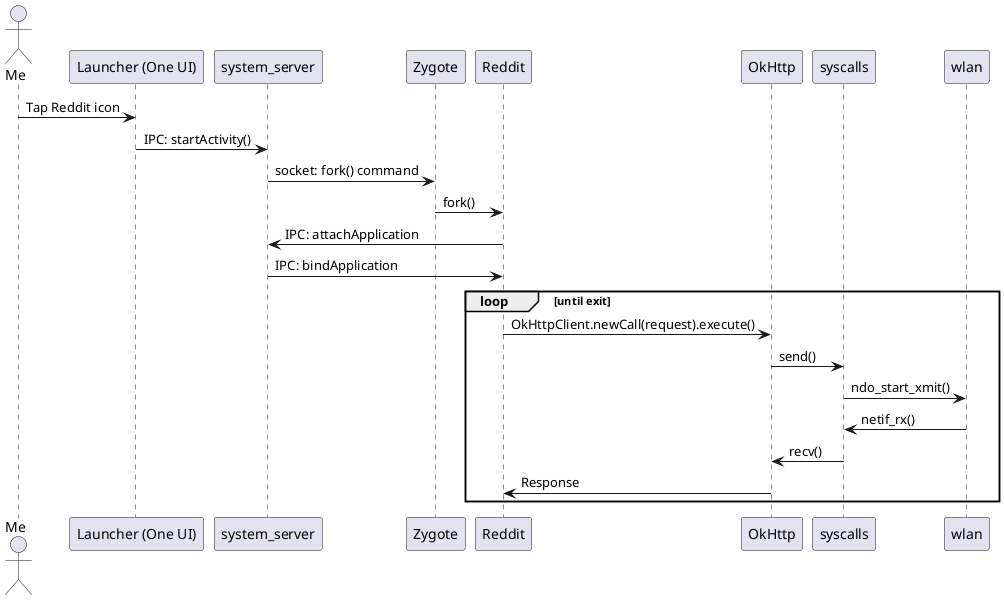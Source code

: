 @startuml
actor Me as user
participant "Launcher (One UI)" as launcher
participant system_server
participant Zygote as zygote
participant Reddit as reddit
participant OkHttp
participant syscalls
participant wlan

user -> launcher : Tap Reddit icon
launcher -> system_server : IPC: startActivity()
system_server -> zygote : socket: fork() command
zygote -> reddit : fork()
reddit -> system_server : IPC: attachApplication
system_server -> reddit : IPC: bindApplication
loop until exit
    reddit -> OkHttp : OkHttpClient.newCall(request).execute()
    OkHttp -> syscalls : send()
    syscalls -> wlan : ndo_start_xmit()
    wlan -> syscalls : netif_rx()
    syscalls -> OkHttp : recv()
    OkHttp -> reddit : Response
end
@enduml

